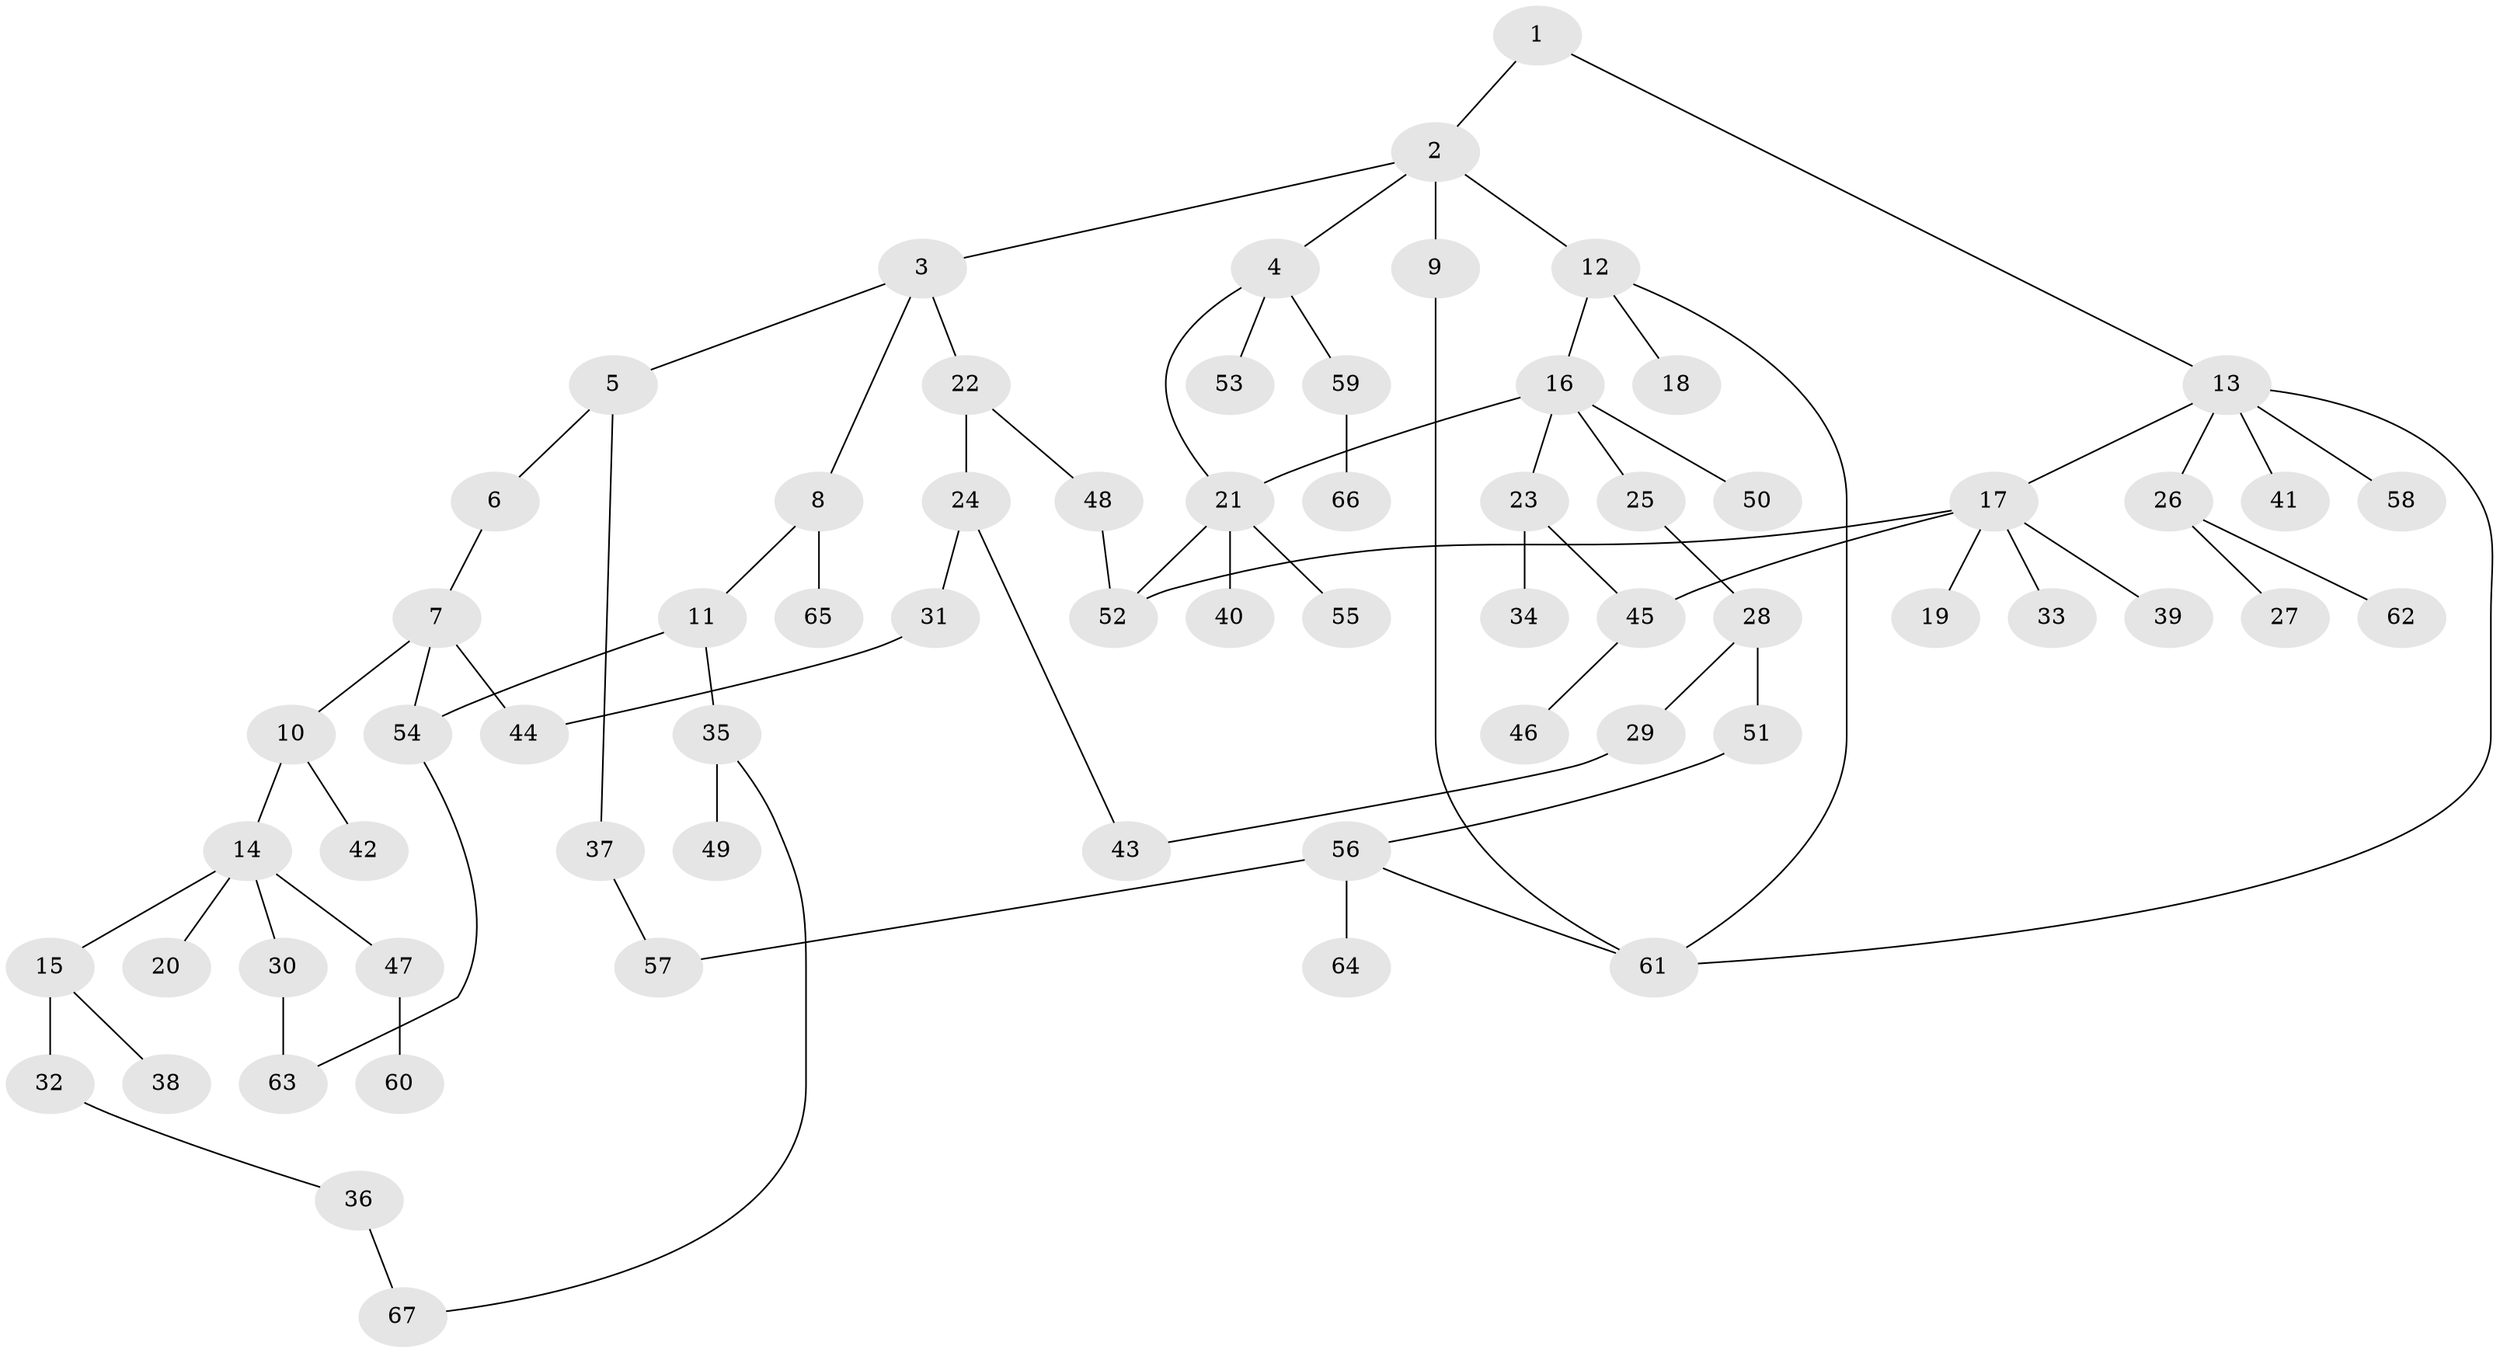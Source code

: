 // Generated by graph-tools (version 1.1) at 2025/25/03/09/25 03:25:36]
// undirected, 67 vertices, 79 edges
graph export_dot {
graph [start="1"]
  node [color=gray90,style=filled];
  1;
  2;
  3;
  4;
  5;
  6;
  7;
  8;
  9;
  10;
  11;
  12;
  13;
  14;
  15;
  16;
  17;
  18;
  19;
  20;
  21;
  22;
  23;
  24;
  25;
  26;
  27;
  28;
  29;
  30;
  31;
  32;
  33;
  34;
  35;
  36;
  37;
  38;
  39;
  40;
  41;
  42;
  43;
  44;
  45;
  46;
  47;
  48;
  49;
  50;
  51;
  52;
  53;
  54;
  55;
  56;
  57;
  58;
  59;
  60;
  61;
  62;
  63;
  64;
  65;
  66;
  67;
  1 -- 2;
  1 -- 13;
  2 -- 3;
  2 -- 4;
  2 -- 9;
  2 -- 12;
  3 -- 5;
  3 -- 8;
  3 -- 22;
  4 -- 53;
  4 -- 59;
  4 -- 21;
  5 -- 6;
  5 -- 37;
  6 -- 7;
  7 -- 10;
  7 -- 44;
  7 -- 54;
  8 -- 11;
  8 -- 65;
  9 -- 61;
  10 -- 14;
  10 -- 42;
  11 -- 35;
  11 -- 54;
  12 -- 16;
  12 -- 18;
  12 -- 61;
  13 -- 17;
  13 -- 26;
  13 -- 41;
  13 -- 58;
  13 -- 61;
  14 -- 15;
  14 -- 20;
  14 -- 30;
  14 -- 47;
  15 -- 32;
  15 -- 38;
  16 -- 21;
  16 -- 23;
  16 -- 25;
  16 -- 50;
  17 -- 19;
  17 -- 33;
  17 -- 39;
  17 -- 45;
  17 -- 52;
  21 -- 40;
  21 -- 55;
  21 -- 52;
  22 -- 24;
  22 -- 48;
  23 -- 34;
  23 -- 45;
  24 -- 31;
  24 -- 43;
  25 -- 28;
  26 -- 27;
  26 -- 62;
  28 -- 29;
  28 -- 51;
  29 -- 43;
  30 -- 63;
  31 -- 44;
  32 -- 36;
  35 -- 49;
  35 -- 67;
  36 -- 67;
  37 -- 57;
  45 -- 46;
  47 -- 60;
  48 -- 52;
  51 -- 56;
  54 -- 63;
  56 -- 57;
  56 -- 64;
  56 -- 61;
  59 -- 66;
}

